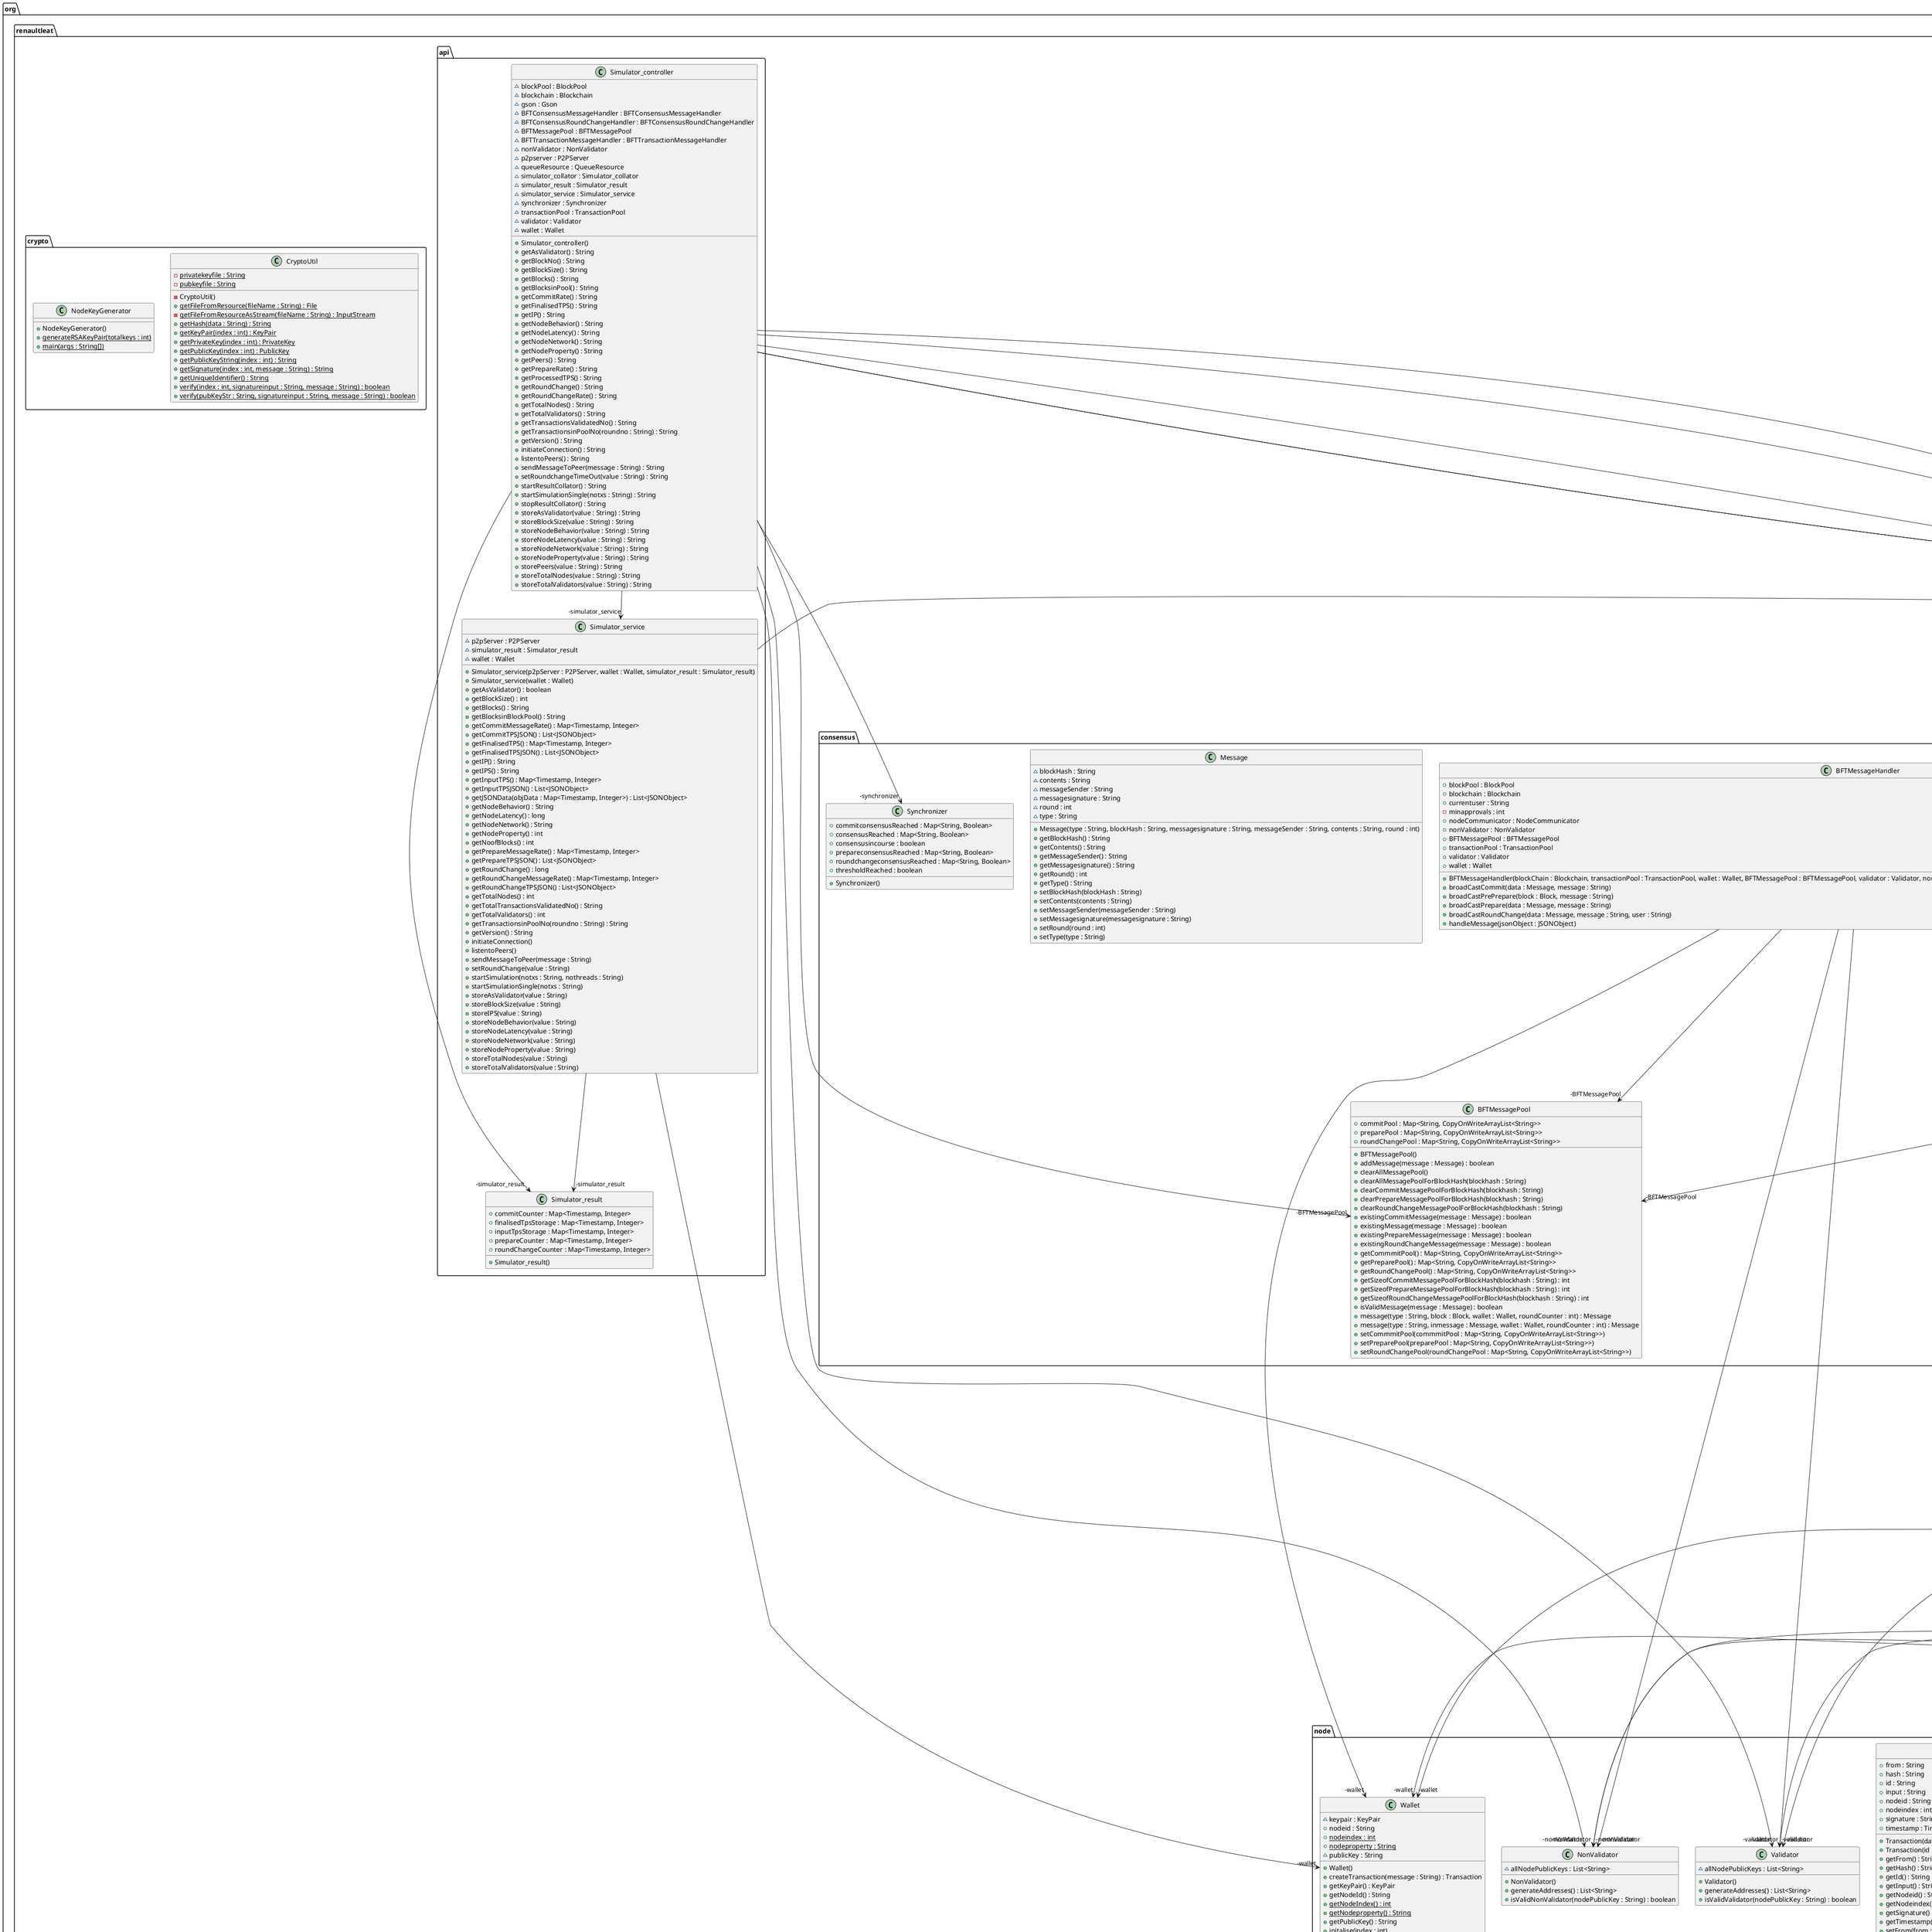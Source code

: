 @startuml
package org.renaultleat.consensus {
  class BFTMessageHandler {
    + blockPool : BlockPool
    + blockchain : Blockchain
    + currentuser : String
    - minapprovals : int
    + nodeCommunicator : NodeCommunicator
    + nonValidator : NonValidator
    + BFTMessagePool : BFTMessagePool
    + transactionPool : TransactionPool
    + validator : Validator
    + wallet : Wallet
    + BFTMessageHandler(blockChain : Blockchain, transactionPool : TransactionPool, wallet : Wallet, BFTMessagePool : BFTMessagePool, validator : Validator, nonValidator : NonValidator, nodeCommunicator : NodeCommunicator, blockpool : BlockPool, currentuser : String)
    + broadCastCommit(data : Message, message : String)
    + broadCastPrePrepare(block : Block, message : String)
    + broadCastPrepare(data : Message, message : String)
    + broadCastRoundChange(data : Message, message : String, user : String)
    + handleMessage(jsonObject : JSONObject)
  }
  class BFTMessagePool {
    + commitPool : Map<String, CopyOnWriteArrayList<String>>
    + preparePool : Map<String, CopyOnWriteArrayList<String>>
    + roundChangePool : Map<String, CopyOnWriteArrayList<String>>
    + BFTMessagePool()
    + addMessage(message : Message) : boolean
    + clearAllMessagePool()
    + clearAllMessagePoolForBlockHash(blockhash : String)
    + clearCommitMessagePoolForBlockHash(blockhash : String)
    + clearPrepareMessagePoolForBlockHash(blockhash : String)
    + clearRoundChangeMessagePoolForBlockHash(blockhash : String)
    + existingCommitMessage(message : Message) : boolean
    + existingMessage(message : Message) : boolean
    + existingPrepareMessage(message : Message) : boolean
    + existingRoundChangeMessage(message : Message) : boolean
    + getCommmitPool() : Map<String, CopyOnWriteArrayList<String>>
    + getPreparePool() : Map<String, CopyOnWriteArrayList<String>>
    + getRoundChangePool() : Map<String, CopyOnWriteArrayList<String>>
    + getSizeofCommitMessagePoolForBlockHash(blockhash : String) : int
    + getSizeofPrepareMessagePoolForBlockHash(blockhash : String) : int
    + getSizeofRoundChangeMessagePoolForBlockHash(blockhash : String) : int
    + isValidMessage(message : Message) : boolean
    + message(type : String, block : Block, wallet : Wallet, roundCounter : int) : Message
    + message(type : String, inmessage : Message, wallet : Wallet, roundCounter : int) : Message
    + setCommmitPool(commmitPool : Map<String, CopyOnWriteArrayList<String>>)
    + setPreparePool(preparePool : Map<String, CopyOnWriteArrayList<String>>)
    + setRoundChangePool(roundChangePool : Map<String, CopyOnWriteArrayList<String>>)
  }
  class Message {
    ~ blockHash : String
    ~ contents : String
    ~ messageSender : String
    ~ messagesignature : String
    ~ round : int
    ~ type : String
    + Message(type : String, blockHash : String, messagesignature : String, messageSender : String, contents : String, round : int)
    + getBlockHash() : String
    + getContents() : String
    + getMessageSender() : String
    + getMessagesignature() : String
    + getRound() : int
    + getType() : String
    + setBlockHash(blockHash : String)
    + setContents(contents : String)
    + setMessageSender(messageSender : String)
    + setMessagesignature(messagesignature : String)
    + setRound(round : int)
    + setType(type : String)
  }
  class Synchronizer {
    + commitconsensusReached : Map<String, Boolean>
    + consensusReached : Map<String, Boolean>
    + consensusincourse : boolean
    + prepareconsensusReached : Map<String, Boolean>
    + roundchangeconsensusReached : Map<String, Boolean>
    + thresholdReached : boolean
    + Synchronizer()
  }
}
package org.renaultleat.network {
  class NetworkTopologyGenerator {
    + NetworkTopologyGenerator()
    + generateRingLatticeTopologyCSV(totalNodeCount : int, meanDegree : int) {static}
    + generateWattsStrogatzTopologyCSV(totalNodeCount : int, meanDegree : int) {static}
    + main(args : String[]) {static}
    + writeToCSV(totalConnectionMap : Map<Integer, Map<Integer, Map<Integer, Boolean>>>, topology : String) {static}
  }
  class P2PServer {
    + blockPool : BlockPool
    + blockchain : Blockchain
    + currentuser : String
    + BFTMessagePool : BFTMessagePool
    + nodeCommunicator : NodeCommunicator
    + nonValidator : NonValidator
    + queueResource : QueueResource
    + transactionPool : TransactionPool
    + validator : Validator
    + wallet : Wallet
    + P2PServer(blockChain : Blockchain, transactionPool : TransactionPool, wallet : Wallet, BFTMessagePool : BFTMessagePool, validator : Validator, blockPool : BlockPool, nodeCommunicator : NodeCommunicator, queueResource : QueueResource, nonValidator : NonValidator)
    + P2PServer(blockChain : Blockchain, transactionPool : TransactionPool, wallet : Wallet, BFTMessagePool : BFTMessagePool, validator : Validator, nonValidator : NonValidator, blockPool : BlockPool, queueResource : QueueResource)
    + communicate(message : String)
    + connect()
    + connectToPeers()
    + getPeerList() : List<String>
    + listenToPeers(user : String, nodeCommunicator : NodeCommunicator, peers : List<String>)
    + startSimulationBroadcast(no_of_transactions : int, no_of_threads : int)
    + startSimulationBroadcastSingle(no_of_transactions : int)
  }
  class QueueResource {
    ~ messageBlockingQueue : BlockingQueue<JSONObject>
    ~ transactionBlockingQueue : BlockingQueue<JSONObject>
    + QueueResource()
    + getMessageBlockingQueue() : BlockingQueue<JSONObject>
    + getTransactionBlockingQueue() : BlockingQueue<JSONObject>
    + setMessageBlockingQueue(messageBlockingQueue : BlockingQueue<JSONObject>)
    + setTransactionBlockingQueue(transactionBlockingQueue : BlockingQueue<JSONObject>)
  }
}
package org.renaultleat.properties {
  class NodeDevProperty {
    + blocksize : int {static}
    + deployed : String {static}
    + ip : String {static}
    + minapprovals : int {static}
    + nodeid : int {static}
    + nodeid_sec : int {static}
    + ports : String {static}
    + totalkeys : int {static}
    + totalnodes : int {static}
    + users : String {static}
    + NodeDevProperty()
  }
  class NodeProperty {
    + blocksize : int {static}
    + deployed : String {static}
    + httpports : String {static}
    + ip : String {static}
    + ips : String {static}
    + isValidator : boolean {static}
    + latency : long {static}
    + minapprovals : int {static}
    + nodeBehavior : int {static}
    + nodeNetwork : String {static}
    + peercount : int {static}
    + peers : String {static}
    + port : String {static}
    + ports : String {static}
    + roundChange : long {static}
    + totalkeys : int {static}
    + totalnodes : int {static}
    + user : String {static}
    + users : String {static}
    + validators : int {static}
    + NodeProperty()
    + getBlockSize() : int {static}
    + getCurrentPort() : int {static}
    + getIP() : String {static}
    + getIPS() : String {static}
    + getPeerCount() : int {static}
    + getPeers() : String {static}
    + getRoundChange() : long {static}
    + getValidators() : int {static}
    + getnodeBehavior() : int {static}
    + getnodeLatency() : long {static}
    + getnodeNetwork() : String {static}
    + gettotalNodes() : int {static}
    + isValidator() : boolean {static}
    + setBlockSize(input : int) {static}
    + setIPS(input : String) {static}
    + setIsValidator(input : boolean) {static}
    + setPeerCount(input : int) {static}
    + setPeers(input : String) {static}
    + setRoundChange(input : long) {static}
    + setValidators(input : int) {static}
    + setnodeBehavior(input : int) {static}
    + setnodeLatency(input : long) {static}
    + setnodeNetwork(input : String) {static}
    + settotalNodes(input : int) {static}
  }
}
package org.renaultleat.node {
  class NonValidator {
    ~ allNodePublicKeys : List<String>
    + NonValidator()
    + generateAddresses() : List<String>
    + isValidNonValidator(nodePublicKey : String) : boolean
  }
  class Transaction {
    + from : String
    + hash : String
    + id : String
    + input : String
    + nodeid : String
    + nodeindex : int
    + signature : String
    + timestamp : Timestamp
    + Transaction(data : String, wallet : Wallet)
    + Transaction(id : String, from : String, nodeId : String, nodeIndex : int, input : String, inputTimestamp : Timestamp, hash : String, signature : String)
    + getFrom() : String
    + getHash() : String
    + getId() : String
    + getInput() : String
    + getNodeid() : String
    + getNodeindex() : int
    + getSignature() : String
    + getTimestamp() : Timestamp
    + setFrom(from : String)
    + setHash(hash : String)
    + setId(id : String)
    + setInput(input : String)
    + setNodeid(nodeid : String)
    + setNodeindex(nodeindex : int)
    + setSignature(signature : String)
    + setTimestamp(timestamp : Timestamp)
    + verifyTransaction(transaction : Transaction) : boolean {static}
  }
  class Validator {
    ~ allNodePublicKeys : List<String>
    + Validator()
    + generateAddresses() : List<String>
    + isValidValidator(nodePublicKey : String) : boolean
  }
  class Wallet {
    ~ keypair : KeyPair
    + nodeid : String
    + nodeindex : int {static}
    + nodeproperty : String {static}
    ~ publicKey : String
    + Wallet()
    + createTransaction(message : String) : Transaction
    + getKeyPair() : KeyPair
    + getNodeId() : String
    + getNodeIndex() : int {static}
    + getNodeproperty() : String {static}
    + getPublicKey() : String
    + initalise(index : int)
    + setnodeproperty(input : String) {static}
    + signData(message : String) : String
  }
}
package org.renaultleat.api {
  class Simulator_controller {
    ~ blockPool : BlockPool
    ~ blockchain : Blockchain
    ~ gson : Gson
    ~ BFTConsensusMessageHandler : BFTConsensusMessageHandler
    ~ BFTConsensusRoundChangeHandler : BFTConsensusRoundChangeHandler
    ~ BFTMessagePool : BFTMessagePool
    ~ BFTTransactionMessageHandler : BFTTransactionMessageHandler
    ~ nonValidator : NonValidator
    ~ p2pserver : P2PServer
    ~ queueResource : QueueResource
    ~ simulator_collator : Simulator_collator
    ~ simulator_result : Simulator_result
    ~ simulator_service : Simulator_service
    ~ synchronizer : Synchronizer
    ~ transactionPool : TransactionPool
    ~ validator : Validator
    ~ wallet : Wallet
    + Simulator_controller()
    + getAsValidator() : String
    + getBlockNo() : String
    + getBlockSize() : String
    + getBlocks() : String
    + getBlocksinPool() : String
    + getCommitRate() : String
    + getFinalisedTPS() : String
    + getIP() : String
    + getNodeBehavior() : String
    + getNodeLatency() : String
    + getNodeNetwork() : String
    + getNodeProperty() : String
    + getPeers() : String
    + getPrepareRate() : String
    + getProcessedTPS() : String
    + getRoundChange() : String
    + getRoundChangeRate() : String
    + getTotalNodes() : String
    + getTotalValidators() : String
    + getTransactionsValidatedNo() : String
    + getTransactionsinPoolNo(roundno : String) : String
    + getVersion() : String
    + initiateConnection() : String
    + listentoPeers() : String
    + sendMessageToPeer(message : String) : String
    + setRoundchangeTimeOut(value : String) : String
    + startResultCollator() : String
    + startSimulationSingle(notxs : String) : String
    + stopResultCollator() : String
    + storeAsValidator(value : String) : String
    + storeBlockSize(value : String) : String
    + storeNodeBehavior(value : String) : String
    + storeNodeLatency(value : String) : String
    + storeNodeNetwork(value : String) : String
    + storeNodeProperty(value : String) : String
    + storePeers(value : String) : String
    + storeTotalNodes(value : String) : String
    + storeTotalValidators(value : String) : String
  }
  class Simulator_result {
    + commitCounter : Map<Timestamp, Integer>
    + finalisedTpsStorage : Map<Timestamp, Integer>
    + inputTpsStorage : Map<Timestamp, Integer>
    + prepareCounter : Map<Timestamp, Integer>
    + roundChangeCounter : Map<Timestamp, Integer>
    + Simulator_result()
  }
  class Simulator_service {
    ~ p2pServer : P2PServer
    ~ simulator_result : Simulator_result
    ~ wallet : Wallet
    + Simulator_service(p2pServer : P2PServer, wallet : Wallet, simulator_result : Simulator_result)
    + Simulator_service(wallet : Wallet)
    + getAsValidator() : boolean
    + getBlockSize() : int
    + getBlocks() : String
    + getBlocksinBlockPool() : String
    + getCommitMessageRate() : Map<Timestamp, Integer>
    + getCommitTPSJSON() : List<JSONObject>
    + getFinalisedTPS() : Map<Timestamp, Integer>
    + getFinalisedTPSJSON() : List<JSONObject>
    + getIP() : String
    + getIPS() : String
    + getInputTPS() : Map<Timestamp, Integer>
    + getInputTPSJSON() : List<JSONObject>
    + getJSONData(objData : Map<Timestamp, Integer>) : List<JSONObject>
    + getNodeBehavior() : String
    + getNodeLatency() : long
    + getNodeNetwork() : String
    + getNodeProperty() : int
    + getNoofBlocks() : int
    + getPrepareMessageRate() : Map<Timestamp, Integer>
    + getPrepareTPSJSON() : List<JSONObject>
    + getRoundChange() : long
    + getRoundChangeMessageRate() : Map<Timestamp, Integer>
    + getRoundChangeTPSJSON() : List<JSONObject>
    + getTotalNodes() : int
    + getTotalTransactionsValidatedNo() : String
    + getTotalValidators() : int
    + getTransactionsinPoolNo(roundno : String) : String
    + getVersion() : String
    + initiateConnection()
    + listentoPeers()
    + sendMessageToPeer(message : String)
    + setRoundChange(value : String)
    + startSimulation(notxs : String, nothreads : String)
    + startSimulationSingle(notxs : String)
    + storeAsValidator(value : String)
    + storeBlockSize(value : String)
    + storeIPS(value : String)
    + storeNodeBehavior(value : String)
    + storeNodeLatency(value : String)
    + storeNodeNetwork(value : String)
    + storeNodeProperty(value : String)
    + storeTotalNodes(value : String)
    + storeTotalValidators(value : String)
  }
}
package org.renaultleat.crypto {
  class CryptoUtil {
    - privatekeyfile : String {static}
    - pubkeyfile : String {static}
    - CryptoUtil()
    + getFileFromResource(fileName : String) : File {static}
    - getFileFromResourceAsStream(fileName : String) : InputStream {static}
    + getHash(data : String) : String {static}
    + getKeyPair(index : int) : KeyPair {static}
    + getPrivateKey(index : int) : PrivateKey {static}
    + getPublicKey(index : int) : PublicKey {static}
    + getPublicKeyString(index : int) : String {static}
    + getSignature(index : int, message : String) : String {static}
    + getUniqueIdentifier() : String {static}
    + verify(index : int, signatureinput : String, message : String) : boolean {static}
    + verify(pubKeyStr : String, signatureinput : String, message : String) : boolean {static}
  }
  class NodeKeyGenerator {
    + NodeKeyGenerator()
    + generateRSAKeyPair(totalkeys : int) {static}
    + main(args : String[]) {static}
  }
}
package org.renaultleat.chain {
  class Block {
    ~ blocknumber : int
    ~ blocktime : Timestamp
    ~ commitMessageValidators : CopyOnWriteArrayList<String>
    ~ hash : String
    ~ prepareMessageValidators : CopyOnWriteArrayList<String>
    ~ previousblockhash : String
    ~ proposer : String
    ~ roundno : int
    ~ signature : String
    ~ transactions : CopyOnWriteArrayList<Transaction>
    + Block()
    + Block(timestamp : Timestamp, previousblockhash : String, currentblockhash : String, data : CopyOnWriteArrayList<Transaction>, blockproposer : String, signature : String, blocknum : int)
    + createBlock(lastBlock : Block, data : CopyOnWriteArrayList<Transaction>, wallet : Wallet) : Block {static}
    + generateBlockHash(block : Block) : String {static}
    + generateBlockHash(lastblockHash : String, transactions : List<Transaction>) : String {static}
    + generateGenesis() : Block {static}
    + getBlockData() : CopyOnWriteArrayList<Transaction>
    + getBlockDetails() : String
    + getBlockHash() : String
    + getBlockNumber() : int
    + getBlockProposer() : String
    + getBlockSignature() : String
    + getBlockTimestamp() : Timestamp
    + getBlocknumber() : int
    + getBlocktime() : Timestamp
    + getCommitMessages() : CopyOnWriteArrayList<String>
    + getHash() : String
    + getLastBlockHash() : String
    + getPrepareMessages() : CopyOnWriteArrayList<String>
    + getPreviousblockhash() : String
    + getProposer() : String
    + getRoundNo() : int
    + getSignature() : String
    + getTransactions() : CopyOnWriteArrayList<Transaction>
    + setBlocknumber(blocknumber : int)
    + setBlocktime(blocktime : Timestamp)
    + setCommitMessages(commitMessages : CopyOnWriteArrayList<String>)
    + setHash(hash : String)
    + setPrepareMessages(prepareMessages : CopyOnWriteArrayList<String>)
    + setPreviousblockhash(previousblockhash : String)
    + setProposer(proposer : String)
    + setRoundNo(roundno : int)
    + setSignature(signature : String)
    + setTransactions(transactions : CopyOnWriteArrayList<Transaction>)
    + signBlockHash(blockHash : String, wallet : Wallet) : String {static}
    + verifyBlock(block : Block) : boolean {static}
    + verifyProposer(block : Block, proposer : String) : boolean {static}
  }
  class BlockPool {
    + blockIds : CopyOnWriteArrayList<Integer>
    ~ blocks : CopyOnWriteArrayList<Block>
    + BlockPool()
    + addBlock(block : Block)
    + blockExists(inblock : Block) : boolean
    + clearBlockPool()
    + getBlockforHash(blockHash : String) : Block
    + getBlocks() : List<Block>
    + removeBlock(inblockhash : String)
  }
  class Blockchain {
    + blockIds : CopyOnWriteArrayList<Integer>
    ~ chain : CopyOnWriteArrayList<Block>
    ~ nonValidator : NonValidator
    ~ nonValidators : CopyOnWriteArrayList<String>
    + roundCounter : AtomicInteger
    ~ validator : Validator
    ~ validators : CopyOnWriteArrayList<String>
    + Blockchain()
    + Blockchain(validator : Validator, nonValidator : NonValidator)
    + addBlock(block : Block) : Block
    + addUpdatedBlock(hash : String, blockPool : BlockPool, BFTMessagePool : BFTMessagePool)
    + createBlock(transactions : CopyOnWriteArrayList<Transaction>, wallet : Wallet) : Block
    + getChain() : CopyOnWriteArrayList<Block>
    + getNonValidators() : CopyOnWriteArrayList<String>
    + getProposer() : String
    + getRoundChangeProposer() : String
    + getRoundCounter() : int
    + getValidators() : CopyOnWriteArrayList<String>
    + incrementRoundCounter()
    + isValidBlock(inblock : Block) : boolean
    + setChain(chain : CopyOnWriteArrayList<Block>)
    + setNonValidators(nonValidators : CopyOnWriteArrayList<String>)
    + setRoundCounter(newRoundCounter : int)
    + setValidators(validators : CopyOnWriteArrayList<String>)
  }
  class TransactionPool {
    + blockchain : Blockchain
    + confirmedTransactionIds : CopyOnWriteArrayList<String>
    + roundcounter : AtomicInteger
    + transactionRoundStatus : Map<Integer, Boolean>
    + transactionStorage : Map<Integer, CopyOnWriteArrayList<Transaction>>
    + transactionThreshold : int
    + TransactionPool()
    + addTransaction(transaction : Transaction) : boolean
    + addconfirmedTransactionId(id : String)
    + addconfirmedTransactionIds(ids : List<String>)
    + clearTransactionPool()
    + clearTransactionPoolFromIncomingBlock(roundno : int, intransactions : CopyOnWriteArrayList<Transaction>)
    + confirmedTransactionIdexists(id : String) : boolean
    + confirmedTransactionIdsexists(ids : List<String>) : boolean
    + getTransactionThreshold() : int
    + getTransactions(roundno : int) : CopyOnWriteArrayList<Transaction>
    + setTransactionThreshold(transactionThreshold : int)
    + setTransactions(transactions : CopyOnWriteArrayList<Transaction>, roundno : int)
    + transactionExists(intransaction : Transaction, roundno : int) : boolean
    + verifyTransaction(transaction : Transaction) : boolean
  }
}
Simulator_controller -->  "-nonValidator" NonValidator
Blockchain -->  "-nonValidator" NonValidator
Simulator_service -->  "-p2pServer" P2PServer
Simulator_controller -->  "-blockPool" BlockPool
P2PServer -->  "-queueResource" QueueResource
Block -->  "-transactions" Transaction
TransactionPool -->  "-blockchain" Blockchain
BlockPool -->  "-blocks" Block
Simulator_controller -->  "-transactionPool" TransactionPool
BFTMessageHandler -->  "-blockPool" BlockPool
Simulator_controller -->  "-queueResource" QueueResource
Simulator_controller -->  "-simulator_result" Simulator_result
P2PServer -->  "-BFTMessagePool" BFTMessagePool
Simulator_service -->  "-wallet" Wallet
BFTMessageHandler -->  "-nonValidator" NonValidator
Simulator_service -->  "-simulator_result" Simulator_result
Simulator_controller -->  "-validator" Validator
BFTMessageHandler -->  "-BFTMessagePool" BFTMessagePool
Simulator_controller -->  "-synchronizer" Synchronizer
P2PServer -->  "-nonValidator" NonValidator
BFTMessageHandler -->  "-wallet" Wallet
Simulator_controller -->  "-BFTMessagePool" BFTMessagePool
P2PServer -->  "-validator" Validator
Blockchain -->  "-validator" Validator
Simulator_controller -->  "-blockchain" Blockchain
Simulator_controller -->  "-p2pserver" P2PServer
P2PServer -->  "-transactionPool" TransactionPool
P2PServer -->  "-wallet" Wallet
BFTMessageHandler -->  "-blockchain" Blockchain
P2PServer -->  "-blockPool" BlockPool
Simulator_controller -->  "-wallet" Wallet
BFTMessageHandler -->  "-transactionPool" TransactionPool
Blockchain -->  "-chain" Block
Simulator_controller -->  "-simulator_service" Simulator_service
P2PServer -->  "-blockchain" Blockchain
BFTMessageHandler -->  "-validator" Validator
@enduml